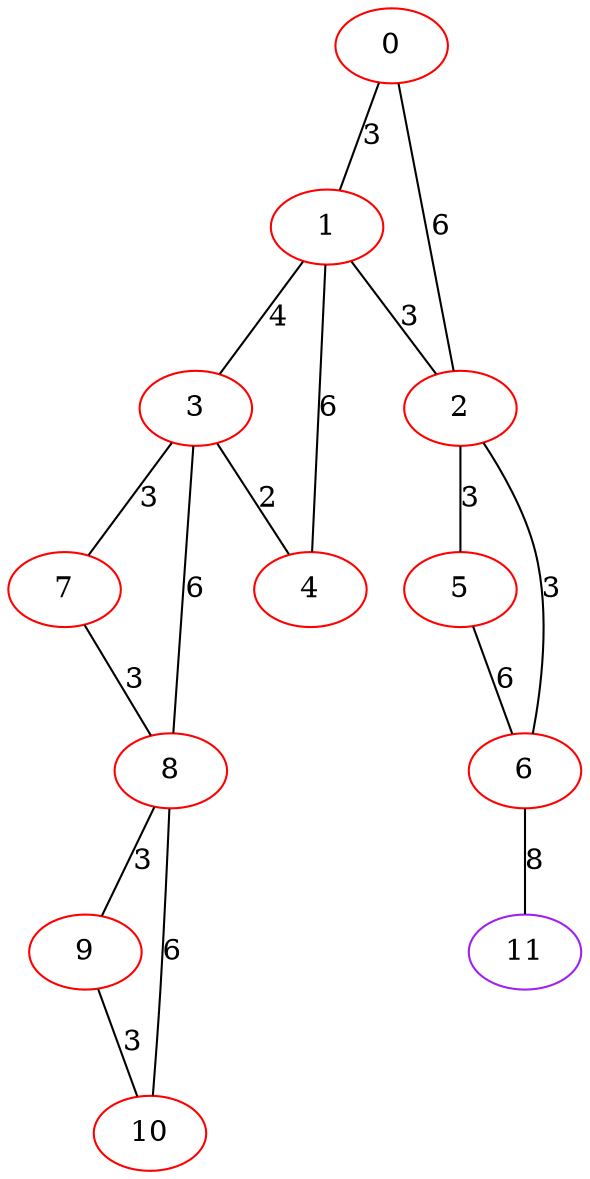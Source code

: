 graph "" {
0 [color=red, weight=1];
1 [color=red, weight=1];
2 [color=red, weight=1];
3 [color=red, weight=1];
4 [color=red, weight=1];
5 [color=red, weight=1];
6 [color=red, weight=1];
7 [color=red, weight=1];
8 [color=red, weight=1];
9 [color=red, weight=1];
10 [color=red, weight=1];
11 [color=purple, weight=4];
0 -- 1  [key=0, label=3];
0 -- 2  [key=0, label=6];
1 -- 2  [key=0, label=3];
1 -- 3  [key=0, label=4];
1 -- 4  [key=0, label=6];
2 -- 5  [key=0, label=3];
2 -- 6  [key=0, label=3];
3 -- 8  [key=0, label=6];
3 -- 4  [key=0, label=2];
3 -- 7  [key=0, label=3];
5 -- 6  [key=0, label=6];
6 -- 11  [key=0, label=8];
7 -- 8  [key=0, label=3];
8 -- 9  [key=0, label=3];
8 -- 10  [key=0, label=6];
9 -- 10  [key=0, label=3];
}
